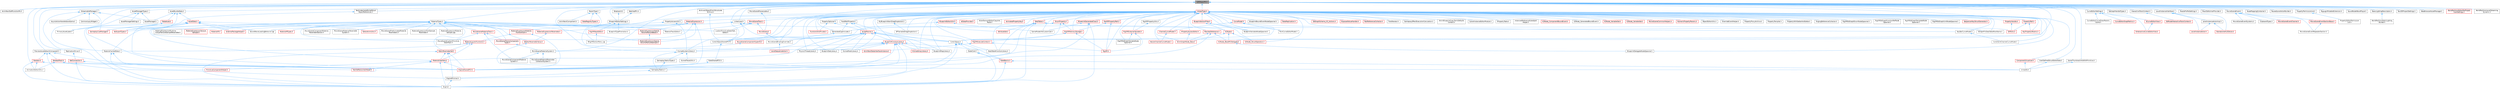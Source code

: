 digraph "SoftObjectPtr.h"
{
 // INTERACTIVE_SVG=YES
 // LATEX_PDF_SIZE
  bgcolor="transparent";
  edge [fontname=Helvetica,fontsize=10,labelfontname=Helvetica,labelfontsize=10];
  node [fontname=Helvetica,fontsize=10,shape=box,height=0.2,width=0.4];
  Node1 [id="Node000001",label="SoftObjectPtr.h",height=0.2,width=0.4,color="gray40", fillcolor="grey60", style="filled", fontcolor="black",tooltip=" "];
  Node1 -> Node2 [id="edge1_Node000001_Node000002",dir="back",color="steelblue1",style="solid",tooltip=" "];
  Node2 [id="Node000002",label="AnimNextSoftFunctionPtr.h",height=0.2,width=0.4,color="grey40", fillcolor="white", style="filled",URL="$dc/de0/AnimNextSoftFunctionPtr_8h.html",tooltip=" "];
  Node1 -> Node3 [id="edge2_Node000001_Node000003",dir="back",color="steelblue1",style="solid",tooltip=" "];
  Node3 [id="Node000003",label="AnimationEditorUtils.h",height=0.2,width=0.4,color="grey40", fillcolor="white", style="filled",URL="$df/d23/AnimationEditorUtils_8h.html",tooltip=" "];
  Node1 -> Node4 [id="edge3_Node000001_Node000004",dir="back",color="steelblue1",style="solid",tooltip=" "];
  Node4 [id="Node000004",label="ArchiveUObjectFromStructured\lArchive.h",height=0.2,width=0.4,color="grey40", fillcolor="white", style="filled",URL="$d2/d52/ArchiveUObjectFromStructuredArchive_8h.html",tooltip=" "];
  Node4 -> Node5 [id="edge4_Node000004_Node000005",dir="back",color="steelblue1",style="solid",tooltip=" "];
  Node5 [id="Node000005",label="CoreUObjectSharedPCH.h",height=0.2,width=0.4,color="grey40", fillcolor="white", style="filled",URL="$de/d2f/CoreUObjectSharedPCH_8h.html",tooltip=" "];
  Node5 -> Node6 [id="edge5_Node000005_Node000006",dir="back",color="steelblue1",style="solid",tooltip=" "];
  Node6 [id="Node000006",label="SlateSharedPCH.h",height=0.2,width=0.4,color="grey40", fillcolor="white", style="filled",URL="$d1/dfc/SlateSharedPCH_8h.html",tooltip=" "];
  Node6 -> Node7 [id="edge6_Node000006_Node000007",dir="back",color="steelblue1",style="solid",tooltip=" "];
  Node7 [id="Node000007",label="EngineSharedPCH.h",height=0.2,width=0.4,color="red", fillcolor="#FFF0F0", style="filled",URL="$dc/dbb/EngineSharedPCH_8h.html",tooltip=" "];
  Node1 -> Node9 [id="edge7_Node000001_Node000009",dir="back",color="steelblue1",style="solid",tooltip=" "];
  Node9 [id="Node000009",label="AssetBundleData.h",height=0.2,width=0.4,color="grey40", fillcolor="white", style="filled",URL="$df/d47/AssetBundleData_8h.html",tooltip=" "];
  Node9 -> Node10 [id="edge8_Node000009_Node000010",dir="back",color="steelblue1",style="solid",tooltip=" "];
  Node10 [id="Node000010",label="AssetData.h",height=0.2,width=0.4,color="red", fillcolor="#FFF0F0", style="filled",URL="$d9/d19/AssetData_8h.html",tooltip=" "];
  Node10 -> Node619 [id="edge9_Node000010_Node000619",dir="back",color="steelblue1",style="solid",tooltip=" "];
  Node619 [id="Node000619",label="EditorAnimUtils.h",height=0.2,width=0.4,color="red", fillcolor="#FFF0F0", style="filled",URL="$d1/dd4/EditorAnimUtils_8h.html",tooltip=" "];
  Node10 -> Node7 [id="edge10_Node000010_Node000007",dir="back",color="steelblue1",style="solid",tooltip=" "];
  Node10 -> Node626 [id="edge11_Node000010_Node000626",dir="back",color="steelblue1",style="solid",tooltip=" "];
  Node626 [id="Node000626",label="ExternalPackageHelper.h",height=0.2,width=0.4,color="red", fillcolor="#FFF0F0", style="filled",URL="$d3/d2f/ExternalPackageHelper_8h.html",tooltip=" "];
  Node10 -> Node630 [id="edge12_Node000010_Node000630",dir="back",color="steelblue1",style="solid",tooltip=" "];
  Node630 [id="Node000630",label="GameplayCueManager.h",height=0.2,width=0.4,color="red", fillcolor="#FFF0F0", style="filled",URL="$d7/d4e/GameplayCueManager_8h.html",tooltip=" "];
  Node10 -> Node720 [id="edge13_Node000010_Node000720",dir="back",color="steelblue1",style="solid",tooltip=" "];
  Node720 [id="Node000720",label="NoExportTypes.h",height=0.2,width=0.4,color="red", fillcolor="#FFF0F0", style="filled",URL="$d3/d21/NoExportTypes_8h.html",tooltip=" "];
  Node10 -> Node832 [id="edge14_Node000010_Node000832",dir="back",color="steelblue1",style="solid",tooltip=" "];
  Node832 [id="Node000832",label="SoundWaveLoadingBehavior.cpp",height=0.2,width=0.4,color="grey40", fillcolor="white", style="filled",URL="$d7/d95/SoundWaveLoadingBehavior_8cpp.html",tooltip=" "];
  Node9 -> Node837 [id="edge15_Node000009_Node000837",dir="back",color="steelblue1",style="solid",tooltip=" "];
  Node837 [id="Node000837",label="AssetManager.h",height=0.2,width=0.4,color="grey40", fillcolor="white", style="filled",URL="$d6/d7d/AssetManager_8h.html",tooltip=" "];
  Node9 -> Node838 [id="edge16_Node000009_Node000838",dir="back",color="steelblue1",style="solid",tooltip=" "];
  Node838 [id="Node000838",label="DataAsset.h",height=0.2,width=0.4,color="red", fillcolor="#FFF0F0", style="filled",URL="$dd/d05/DataAsset_8h.html",tooltip=" "];
  Node838 -> Node826 [id="edge17_Node000838_Node000826",dir="back",color="steelblue1",style="solid",tooltip=" "];
  Node826 [id="Node000826",label="Engine.h",height=0.2,width=0.4,color="grey40", fillcolor="white", style="filled",URL="$d1/d34/Public_2Engine_8h.html",tooltip=" "];
  Node838 -> Node7 [id="edge18_Node000838_Node000007",dir="back",color="steelblue1",style="solid",tooltip=" "];
  Node838 -> Node630 [id="edge19_Node000838_Node000630",dir="back",color="steelblue1",style="solid",tooltip=" "];
  Node838 -> Node883 [id="edge20_Node000838_Node000883",dir="back",color="steelblue1",style="solid",tooltip=" "];
  Node883 [id="Node000883",label="PrimaryAssetLabel.h",height=0.2,width=0.4,color="grey40", fillcolor="white", style="filled",URL="$d4/d09/PrimaryAssetLabel_8h.html",tooltip=" "];
  Node9 -> Node720 [id="edge21_Node000009_Node000720",dir="back",color="steelblue1",style="solid",tooltip=" "];
  Node1 -> Node907 [id="edge22_Node000001_Node000907",dir="back",color="steelblue1",style="solid",tooltip=" "];
  Node907 [id="Node000907",label="AssetManagerTypes.h",height=0.2,width=0.4,color="grey40", fillcolor="white", style="filled",URL="$d6/d98/AssetManagerTypes_8h.html",tooltip=" "];
  Node907 -> Node837 [id="edge23_Node000907_Node000837",dir="back",color="steelblue1",style="solid",tooltip=" "];
  Node907 -> Node908 [id="edge24_Node000907_Node000908",dir="back",color="steelblue1",style="solid",tooltip=" "];
  Node908 [id="Node000908",label="AssetManagerSettings.h",height=0.2,width=0.4,color="grey40", fillcolor="white", style="filled",URL="$d0/d71/AssetManagerSettings_8h.html",tooltip=" "];
  Node907 -> Node883 [id="edge25_Node000907_Node000883",dir="back",color="steelblue1",style="solid",tooltip=" "];
  Node1 -> Node449 [id="edge26_Node000001_Node000449",dir="back",color="steelblue1",style="solid",tooltip=" "];
  Node449 [id="Node000449",label="BlueprintEditorSettings.h",height=0.2,width=0.4,color="grey40", fillcolor="white", style="filled",URL="$d4/dbc/BlueprintEditorSettings_8h.html",tooltip=" "];
  Node449 -> Node265 [id="edge27_Node000449_Node000265",dir="back",color="steelblue1",style="solid",tooltip=" "];
  Node265 [id="Node000265",label="BlueprintTypePromotion.h",height=0.2,width=0.4,color="grey40", fillcolor="white", style="filled",URL="$d2/d23/BlueprintTypePromotion_8h.html",tooltip=" "];
  Node449 -> Node305 [id="edge28_Node000449_Node000305",dir="back",color="steelblue1",style="solid",tooltip=" "];
  Node305 [id="Node000305",label="RigVMNewEditor.h",height=0.2,width=0.4,color="red", fillcolor="#FFF0F0", style="filled",URL="$df/dd1/RigVMNewEditor_8h.html",tooltip=" "];
  Node305 -> Node264 [id="edge29_Node000305_Node000264",dir="back",color="steelblue1",style="solid",tooltip=" "];
  Node264 [id="Node000264",label="SRigVMActionMenu.cpp",height=0.2,width=0.4,color="grey40", fillcolor="white", style="filled",URL="$dc/d4c/SRigVMActionMenu_8cpp.html",tooltip=" "];
  Node449 -> Node264 [id="edge30_Node000449_Node000264",dir="back",color="steelblue1",style="solid",tooltip=" "];
  Node1 -> Node909 [id="edge31_Node000001_Node000909",dir="back",color="steelblue1",style="solid",tooltip=" "];
  Node909 [id="Node000909",label="Breakpoint.h",height=0.2,width=0.4,color="grey40", fillcolor="white", style="filled",URL="$d6/da3/Breakpoint_8h.html",tooltip=" "];
  Node909 -> Node449 [id="edge32_Node000909_Node000449",dir="back",color="steelblue1",style="solid",tooltip=" "];
  Node1 -> Node910 [id="edge33_Node000001_Node000910",dir="back",color="steelblue1",style="solid",tooltip=" "];
  Node910 [id="Node000910",label="CoreUObject.h",height=0.2,width=0.4,color="grey40", fillcolor="white", style="filled",URL="$d0/ded/CoreUObject_8h.html",tooltip=" "];
  Node910 -> Node826 [id="edge34_Node000910_Node000826",dir="back",color="steelblue1",style="solid",tooltip=" "];
  Node910 -> Node911 [id="edge35_Node000910_Node000911",dir="back",color="steelblue1",style="solid",tooltip=" "];
  Node911 [id="Node000911",label="EngineMinimal.h",height=0.2,width=0.4,color="grey40", fillcolor="white", style="filled",URL="$d0/d2c/EngineMinimal_8h.html",tooltip=" "];
  Node911 -> Node826 [id="edge36_Node000911_Node000826",dir="back",color="steelblue1",style="solid",tooltip=" "];
  Node910 -> Node912 [id="edge37_Node000910_Node000912",dir="back",color="steelblue1",style="solid",tooltip=" "];
  Node912 [id="Node000912",label="SlateBasics.h",height=0.2,width=0.4,color="red", fillcolor="#FFF0F0", style="filled",URL="$da/d2f/SlateBasics_8h.html",tooltip=" "];
  Node912 -> Node826 [id="edge38_Node000912_Node000826",dir="back",color="steelblue1",style="solid",tooltip=" "];
  Node912 -> Node56 [id="edge39_Node000912_Node000056",dir="back",color="steelblue1",style="solid",tooltip=" "];
  Node56 [id="Node000056",label="UnrealEd.h",height=0.2,width=0.4,color="grey40", fillcolor="white", style="filled",URL="$d2/d5f/UnrealEd_8h.html",tooltip=" "];
  Node910 -> Node915 [id="edge40_Node000910_Node000915",dir="back",color="steelblue1",style="solid",tooltip=" "];
  Node915 [id="Node000915",label="SlateCore.h",height=0.2,width=0.4,color="grey40", fillcolor="white", style="filled",URL="$dc/d03/SlateCore_8h.html",tooltip=" "];
  Node915 -> Node826 [id="edge41_Node000915_Node000826",dir="back",color="steelblue1",style="solid",tooltip=" "];
  Node915 -> Node912 [id="edge42_Node000915_Node000912",dir="back",color="steelblue1",style="solid",tooltip=" "];
  Node1 -> Node5 [id="edge43_Node000001_Node000005",dir="back",color="steelblue1",style="solid",tooltip=" "];
  Node1 -> Node916 [id="edge44_Node000001_Node000916",dir="back",color="steelblue1",style="solid",tooltip=" "];
  Node916 [id="Node000916",label="CurveEditorSettings.h",height=0.2,width=0.4,color="grey40", fillcolor="white", style="filled",URL="$d2/d54/CurveEditorSettings_8h.html",tooltip=" "];
  Node916 -> Node917 [id="edge45_Node000916_Node000917",dir="back",color="steelblue1",style="solid",tooltip=" "];
  Node917 [id="Node000917",label="CurveEditorCurveDrawParams\lCache.h",height=0.2,width=0.4,color="grey40", fillcolor="white", style="filled",URL="$df/d12/CurveEditorCurveDrawParamsCache_8h.html",tooltip=" "];
  Node916 -> Node918 [id="edge46_Node000916_Node000918",dir="back",color="steelblue1",style="solid",tooltip=" "];
  Node918 [id="Node000918",label="CurveEditorSnapMetrics.h",height=0.2,width=0.4,color="red", fillcolor="#FFF0F0", style="filled",URL="$dd/dc6/CurveEditorSnapMetrics_8h.html",tooltip=" "];
  Node916 -> Node943 [id="edge47_Node000916_Node000943",dir="back",color="steelblue1",style="solid",tooltip=" "];
  Node943 [id="Node000943",label="SCurveEditorView.h",height=0.2,width=0.4,color="red", fillcolor="#FFF0F0", style="filled",URL="$dd/d32/SCurveEditorView_8h.html",tooltip=" "];
  Node943 -> Node937 [id="edge48_Node000943_Node000937",dir="back",color="steelblue1",style="solid",tooltip=" "];
  Node937 [id="Node000937",label="SInteractiveCurveEditorView.h",height=0.2,width=0.4,color="red", fillcolor="#FFF0F0", style="filled",URL="$d2/dd9/SInteractiveCurveEditorView_8h.html",tooltip=" "];
  Node916 -> Node937 [id="edge49_Node000916_Node000937",dir="back",color="steelblue1",style="solid",tooltip=" "];
  Node1 -> Node944 [id="edge50_Node000001_Node000944",dir="back",color="steelblue1",style="solid",tooltip=" "];
  Node944 [id="Node000944",label="EdGraphHandleTypes.h",height=0.2,width=0.4,color="grey40", fillcolor="white", style="filled",URL="$d3/d0d/EdGraphHandleTypes_8h.html",tooltip=" "];
  Node1 -> Node945 [id="edge51_Node000001_Node000945",dir="back",color="steelblue1",style="solid",tooltip=" "];
  Node945 [id="Node000945",label="InteractiveToolsContext.h",height=0.2,width=0.4,color="grey40", fillcolor="white", style="filled",URL="$d2/dfe/InteractiveToolsContext_8h.html",tooltip=" "];
  Node945 -> Node536 [id="edge52_Node000945_Node000536",dir="back",color="steelblue1",style="solid",tooltip=" "];
  Node536 [id="Node000536",label="EdModeInteractiveToolsContext.h",height=0.2,width=0.4,color="red", fillcolor="#FFF0F0", style="filled",URL="$d7/da4/EdModeInteractiveToolsContext_8h.html",tooltip=" "];
  Node1 -> Node946 [id="edge53_Node000001_Node000946",dir="back",color="steelblue1",style="solid",tooltip=" "];
  Node946 [id="Node000946",label="KismetSystemLibrary.h",height=0.2,width=0.4,color="grey40", fillcolor="white", style="filled",URL="$da/d0f/KismetSystemLibrary_8h.html",tooltip=" "];
  Node946 -> Node947 [id="edge54_Node000946_Node000947",dir="back",color="steelblue1",style="solid",tooltip=" "];
  Node947 [id="Node000947",label="GameplayStatics.h",height=0.2,width=0.4,color="grey40", fillcolor="white", style="filled",URL="$d9/dc8/GameplayStatics_8h.html",tooltip=" "];
  Node947 -> Node911 [id="edge55_Node000947_Node000911",dir="back",color="steelblue1",style="solid",tooltip=" "];
  Node946 -> Node948 [id="edge56_Node000946_Node000948",dir="back",color="steelblue1",style="solid",tooltip=" "];
  Node948 [id="Node000948",label="GameplayStaticsTypes.h",height=0.2,width=0.4,color="grey40", fillcolor="white", style="filled",URL="$da/d17/GameplayStaticsTypes_8h.html",tooltip=" "];
  Node948 -> Node947 [id="edge57_Node000948_Node000947",dir="back",color="steelblue1",style="solid",tooltip=" "];
  Node946 -> Node949 [id="edge58_Node000946_Node000949",dir="back",color="steelblue1",style="solid",tooltip=" "];
  Node949 [id="Node000949",label="KismetTraceUtils.h",height=0.2,width=0.4,color="grey40", fillcolor="white", style="filled",URL="$d6/d3a/KismetTraceUtils_8h.html",tooltip=" "];
  Node1 -> Node950 [id="edge59_Node000001_Node000950",dir="back",color="steelblue1",style="solid",tooltip=" "];
  Node950 [id="Node000950",label="LevelInstanceInterface.h",height=0.2,width=0.4,color="grey40", fillcolor="white", style="filled",URL="$d9/d37/LevelInstanceInterface_8h.html",tooltip=" "];
  Node950 -> Node951 [id="edge60_Node000950_Node000951",dir="back",color="steelblue1",style="solid",tooltip=" "];
  Node951 [id="Node000951",label="LevelInstanceActor.h",height=0.2,width=0.4,color="red", fillcolor="#FFF0F0", style="filled",URL="$d6/d53/LevelInstanceActor_8h.html",tooltip=" "];
  Node950 -> Node953 [id="edge61_Node000950_Node000953",dir="back",color="steelblue1",style="solid",tooltip=" "];
  Node953 [id="Node000953",label="LevelInstanceActorImpl.h",height=0.2,width=0.4,color="grey40", fillcolor="white", style="filled",URL="$d6/df6/LevelInstanceActorImpl_8h.html",tooltip=" "];
  Node953 -> Node951 [id="edge62_Node000953_Node000951",dir="back",color="steelblue1",style="solid",tooltip=" "];
  Node953 -> Node954 [id="edge63_Node000953_Node000954",dir="back",color="steelblue1",style="solid",tooltip=" "];
  Node954 [id="Node000954",label="StandaloneHLODActor.h",height=0.2,width=0.4,color="red", fillcolor="#FFF0F0", style="filled",URL="$dc/d54/StandaloneHLODActor_8h.html",tooltip=" "];
  Node950 -> Node954 [id="edge64_Node000950_Node000954",dir="back",color="steelblue1",style="solid",tooltip=" "];
  Node1 -> Node956 [id="edge65_Node000001_Node000956",dir="back",color="steelblue1",style="solid",tooltip=" "];
  Node956 [id="Node000956",label="LinkerLoad.h",height=0.2,width=0.4,color="grey40", fillcolor="white", style="filled",URL="$d7/def/LinkerLoad_8h.html",tooltip=" "];
  Node956 -> Node910 [id="edge66_Node000956_Node000910",dir="back",color="steelblue1",style="solid",tooltip=" "];
  Node956 -> Node5 [id="edge67_Node000956_Node000005",dir="back",color="steelblue1",style="solid",tooltip=" "];
  Node956 -> Node626 [id="edge68_Node000956_Node000626",dir="back",color="steelblue1",style="solid",tooltip=" "];
  Node956 -> Node957 [id="edge69_Node000956_Node000957",dir="back",color="steelblue1",style="solid",tooltip=" "];
  Node957 [id="Node000957",label="K2Node.h",height=0.2,width=0.4,color="red", fillcolor="#FFF0F0", style="filled",URL="$d5/d94/K2Node_8h.html",tooltip=" "];
  Node957 -> Node466 [id="edge70_Node000957_Node000466",dir="back",color="steelblue1",style="solid",tooltip=" "];
  Node466 [id="Node000466",label="AnimGraphNode_Base.h",height=0.2,width=0.4,color="red", fillcolor="#FFF0F0", style="filled",URL="$d0/dfb/AnimGraphNode__Base_8h.html",tooltip=" "];
  Node957 -> Node138 [id="edge71_Node000957_Node000138",dir="back",color="steelblue1",style="solid",tooltip=" "];
  Node138 [id="Node000138",label="K2Node_BaseMCDelegate.h",height=0.2,width=0.4,color="red", fillcolor="#FFF0F0", style="filled",URL="$dd/d9b/K2Node__BaseMCDelegate_8h.html",tooltip=" "];
  Node138 -> Node139 [id="edge72_Node000138_Node000139",dir="back",color="steelblue1",style="solid",tooltip=" "];
  Node139 [id="Node000139",label="BlueprintDelegateNodeSpawner.h",height=0.2,width=0.4,color="grey40", fillcolor="white", style="filled",URL="$dc/d16/BlueprintDelegateNodeSpawner_8h.html",tooltip=" "];
  Node957 -> Node1005 [id="edge73_Node000957_Node001005",dir="back",color="steelblue1",style="solid",tooltip=" "];
  Node1005 [id="Node001005",label="K2Node_StructOperation.h",height=0.2,width=0.4,color="red", fillcolor="#FFF0F0", style="filled",URL="$d1/d1c/K2Node__StructOperation_8h.html",tooltip=" "];
  Node956 -> Node832 [id="edge74_Node000956_Node000832",dir="back",color="steelblue1",style="solid",tooltip=" "];
  Node1 -> Node1014 [id="edge75_Node000001_Node001014",dir="back",color="steelblue1",style="solid",tooltip=" "];
  Node1014 [id="Node001014",label="MaterialCachedData.h",height=0.2,width=0.4,color="grey40", fillcolor="white", style="filled",URL="$da/dd0/MaterialCachedData_8h.html",tooltip=" "];
  Node1014 -> Node1015 [id="edge76_Node001014_Node001015",dir="back",color="steelblue1",style="solid",tooltip=" "];
  Node1015 [id="Node001015",label="NaniteResourcesHelper.h",height=0.2,width=0.4,color="red", fillcolor="#FFF0F0", style="filled",URL="$dc/d48/NaniteResourcesHelper_8h.html",tooltip=" "];
  Node1015 -> Node1015 [id="edge77_Node001015_Node001015",dir="back",color="steelblue1",style="solid",tooltip=" "];
  Node1014 -> Node1018 [id="edge78_Node001014_Node001018",dir="back",color="steelblue1",style="solid",tooltip=" "];
  Node1018 [id="Node001018",label="PrimitiveComponentHelper.h",height=0.2,width=0.4,color="red", fillcolor="#FFF0F0", style="filled",URL="$d1/d08/PrimitiveComponentHelper_8h.html",tooltip=" "];
  Node1 -> Node1021 [id="edge79_Node000001_Node001021",dir="back",color="steelblue1",style="solid",tooltip=" "];
  Node1021 [id="Node001021",label="MaterialTypes.h",height=0.2,width=0.4,color="grey40", fillcolor="white", style="filled",URL="$dc/d31/MaterialTypes_8h.html",tooltip=" "];
  Node1021 -> Node1022 [id="edge80_Node001021_Node001022",dir="back",color="steelblue1",style="solid",tooltip=" "];
  Node1022 [id="Node001022",label="CustomPrimitiveDataTrack\lEditor.h",height=0.2,width=0.4,color="grey40", fillcolor="white", style="filled",URL="$dc/d8f/CustomPrimitiveDataTrackEditor_8h.html",tooltip=" "];
  Node1021 -> Node1023 [id="edge81_Node001021_Node001023",dir="back",color="steelblue1",style="solid",tooltip=" "];
  Node1023 [id="Node001023",label="DEditorParameterValue.h",height=0.2,width=0.4,color="red", fillcolor="#FFF0F0", style="filled",URL="$d3/da4/DEditorParameterValue_8h.html",tooltip=" "];
  Node1023 -> Node56 [id="edge82_Node001023_Node000056",dir="back",color="steelblue1",style="solid",tooltip=" "];
  Node1021 -> Node1014 [id="edge83_Node001021_Node001014",dir="back",color="steelblue1",style="solid",tooltip=" "];
  Node1021 -> Node1035 [id="edge84_Node001021_Node001035",dir="back",color="steelblue1",style="solid",tooltip=" "];
  Node1035 [id="Node001035",label="MaterialExpressionFontSample\lParameter.h",height=0.2,width=0.4,color="grey40", fillcolor="white", style="filled",URL="$d0/d6e/MaterialExpressionFontSampleParameter_8h.html",tooltip=" "];
  Node1021 -> Node1036 [id="edge85_Node001021_Node001036",dir="back",color="steelblue1",style="solid",tooltip=" "];
  Node1036 [id="Node001036",label="MaterialExpressionMaterial\lFunctionCall.h",height=0.2,width=0.4,color="red", fillcolor="#FFF0F0", style="filled",URL="$d2/d5e/MaterialExpressionMaterialFunctionCall_8h.html",tooltip=" "];
  Node1036 -> Node7 [id="edge86_Node001036_Node000007",dir="back",color="steelblue1",style="solid",tooltip=" "];
  Node1036 -> Node1038 [id="edge87_Node001036_Node001038",dir="back",color="steelblue1",style="solid",tooltip=" "];
  Node1038 [id="Node001038",label="MaterialLayersFunctions.h",height=0.2,width=0.4,color="red", fillcolor="#FFF0F0", style="filled",URL="$df/d12/MaterialLayersFunctions_8h.html",tooltip=" "];
  Node1038 -> Node1014 [id="edge88_Node001038_Node001014",dir="back",color="steelblue1",style="solid",tooltip=" "];
  Node1038 -> Node1059 [id="edge89_Node001038_Node001059",dir="back",color="steelblue1",style="solid",tooltip=" "];
  Node1059 [id="Node001059",label="MaterialInterface.h",height=0.2,width=0.4,color="red", fillcolor="#FFF0F0", style="filled",URL="$de/daa/MaterialInterface_8h.html",tooltip=" "];
  Node1059 -> Node826 [id="edge90_Node001059_Node000826",dir="back",color="steelblue1",style="solid",tooltip=" "];
  Node1059 -> Node7 [id="edge91_Node001059_Node000007",dir="back",color="steelblue1",style="solid",tooltip=" "];
  Node1059 -> Node1015 [id="edge92_Node001059_Node001015",dir="back",color="steelblue1",style="solid",tooltip=" "];
  Node1059 -> Node1018 [id="edge93_Node001059_Node001018",dir="back",color="steelblue1",style="solid",tooltip=" "];
  Node1038 -> Node1228 [id="edge94_Node001038_Node001228",dir="back",color="steelblue1",style="solid",tooltip=" "];
  Node1228 [id="Node001228",label="StaticParameterSet.h",height=0.2,width=0.4,color="red", fillcolor="#FFF0F0", style="filled",URL="$dd/d7e/StaticParameterSet_8h.html",tooltip=" "];
  Node1228 -> Node826 [id="edge95_Node001228_Node000826",dir="back",color="steelblue1",style="solid",tooltip=" "];
  Node1228 -> Node911 [id="edge96_Node001228_Node000911",dir="back",color="steelblue1",style="solid",tooltip=" "];
  Node1228 -> Node7 [id="edge97_Node001228_Node000007",dir="back",color="steelblue1",style="solid",tooltip=" "];
  Node1228 -> Node1059 [id="edge98_Node001228_Node001059",dir="back",color="steelblue1",style="solid",tooltip=" "];
  Node1021 -> Node1043 [id="edge99_Node001021_Node001043",dir="back",color="steelblue1",style="solid",tooltip=" "];
  Node1043 [id="Node001043",label="MaterialExpressionMaterial\lSample.cpp",height=0.2,width=0.4,color="grey40", fillcolor="white", style="filled",URL="$d0/dbd/MaterialExpressionMaterialSample_8cpp.html",tooltip=" "];
  Node1021 -> Node1233 [id="edge100_Node001021_Node001233",dir="back",color="steelblue1",style="solid",tooltip=" "];
  Node1233 [id="Node001233",label="MaterialExpressionParameter.h",height=0.2,width=0.4,color="red", fillcolor="#FFF0F0", style="filled",URL="$d9/d9a/MaterialExpressionParameter_8h.html",tooltip=" "];
  Node1233 -> Node1023 [id="edge101_Node001233_Node001023",dir="back",color="steelblue1",style="solid",tooltip=" "];
  Node1021 -> Node1242 [id="edge102_Node001021_Node001242",dir="back",color="steelblue1",style="solid",tooltip=" "];
  Node1242 [id="Node001242",label="MaterialExpressionRuntime\lVirtualTextureSampleParameter.h",height=0.2,width=0.4,color="grey40", fillcolor="white", style="filled",URL="$d5/d3d/MaterialExpressionRuntimeVirtualTextureSampleParameter_8h.html",tooltip=" "];
  Node1021 -> Node1243 [id="edge103_Node001021_Node001243",dir="back",color="steelblue1",style="solid",tooltip=" "];
  Node1243 [id="Node001243",label="MaterialExpressionSparse\lVolumeTextureBase.h",height=0.2,width=0.4,color="red", fillcolor="#FFF0F0", style="filled",URL="$d6/df5/MaterialExpressionSparseVolumeTextureBase_8h.html",tooltip=" "];
  Node1243 -> Node1245 [id="edge104_Node001243_Node001245",dir="back",color="steelblue1",style="solid",tooltip=" "];
  Node1245 [id="Node001245",label="MaterialExpressionSparse\lVolumeTextureSample.h",height=0.2,width=0.4,color="red", fillcolor="#FFF0F0", style="filled",URL="$d4/dad/MaterialExpressionSparseVolumeTextureSample_8h.html",tooltip=" "];
  Node1021 -> Node1245 [id="edge105_Node001021_Node001245",dir="back",color="steelblue1",style="solid",tooltip=" "];
  Node1021 -> Node1246 [id="edge106_Node001021_Node001246",dir="back",color="steelblue1",style="solid",tooltip=" "];
  Node1246 [id="Node001246",label="MaterialExpressionTexture\lSample.h",height=0.2,width=0.4,color="red", fillcolor="#FFF0F0", style="filled",URL="$dd/d3b/MaterialExpressionTextureSample_8h.html",tooltip=" "];
  Node1021 -> Node1257 [id="edge107_Node001021_Node001257",dir="back",color="steelblue1",style="solid",tooltip=" "];
  Node1257 [id="Node001257",label="MaterialIR.h",height=0.2,width=0.4,color="red", fillcolor="#FFF0F0", style="filled",URL="$d1/dea/MaterialIR_8h.html",tooltip=" "];
  Node1021 -> Node1259 [id="edge108_Node001021_Node001259",dir="back",color="steelblue1",style="solid",tooltip=" "];
  Node1259 [id="Node001259",label="MaterialIRTypes.h",height=0.2,width=0.4,color="red", fillcolor="#FFF0F0", style="filled",URL="$d0/d2f/MaterialIRTypes_8h.html",tooltip=" "];
  Node1021 -> Node1059 [id="edge109_Node001021_Node001059",dir="back",color="steelblue1",style="solid",tooltip=" "];
  Node1021 -> Node1038 [id="edge110_Node001021_Node001038",dir="back",color="steelblue1",style="solid",tooltip=" "];
  Node1021 -> Node1260 [id="edge111_Node001021_Node001260",dir="back",color="steelblue1",style="solid",tooltip=" "];
  Node1260 [id="Node001260",label="MaterialTrackEditor.h",height=0.2,width=0.4,color="grey40", fillcolor="white", style="filled",URL="$d1/d9f/MaterialTrackEditor_8h.html",tooltip=" "];
  Node1021 -> Node1261 [id="edge112_Node001021_Node001261",dir="back",color="steelblue1",style="solid",tooltip=" "];
  Node1261 [id="Node001261",label="MovieSceneComponentMaterial\lParameterSection.h",height=0.2,width=0.4,color="grey40", fillcolor="white", style="filled",URL="$dd/d3d/MovieSceneComponentMaterialParameterSection_8h.html",tooltip=" "];
  Node1021 -> Node1262 [id="edge113_Node001021_Node001262",dir="back",color="steelblue1",style="solid",tooltip=" "];
  Node1262 [id="Node001262",label="MovieSceneCustomPrimitive\lDataTrack.h",height=0.2,width=0.4,color="grey40", fillcolor="white", style="filled",URL="$db/d39/MovieSceneCustomPrimitiveDataTrack_8h.html",tooltip=" "];
  Node1021 -> Node1263 [id="edge114_Node001021_Node001263",dir="back",color="steelblue1",style="solid",tooltip=" "];
  Node1263 [id="Node001263",label="MovieSceneMaterialParameter\lSystem.h",height=0.2,width=0.4,color="grey40", fillcolor="white", style="filled",URL="$d9/d38/MovieSceneMaterialParameterSystem_8h.html",tooltip=" "];
  Node1021 -> Node1264 [id="edge115_Node001021_Node001264",dir="back",color="steelblue1",style="solid",tooltip=" "];
  Node1264 [id="Node001264",label="MovieSceneMaterialTrack.h",height=0.2,width=0.4,color="red", fillcolor="#FFF0F0", style="filled",URL="$d8/d92/MovieSceneMaterialTrack_8h.html",tooltip=" "];
  Node1264 -> Node1119 [id="edge116_Node001264_Node001119",dir="back",color="steelblue1",style="solid",tooltip=" "];
  Node1119 [id="Node001119",label="MovieSceneComponentMaterial\lSystem.h",height=0.2,width=0.4,color="grey40", fillcolor="white", style="filled",URL="$d7/d7c/MovieSceneComponentMaterialSystem_8h.html",tooltip=" "];
  Node1264 -> Node1262 [id="edge117_Node001264_Node001262",dir="back",color="steelblue1",style="solid",tooltip=" "];
  Node1264 -> Node1267 [id="edge118_Node001264_Node001267",dir="back",color="steelblue1",style="solid",tooltip=" "];
  Node1267 [id="Node001267",label="MovieSceneTracksComponent\lTypes.h",height=0.2,width=0.4,color="red", fillcolor="#FFF0F0", style="filled",URL="$d5/d6a/MovieSceneTracksComponentTypes_8h.html",tooltip=" "];
  Node1267 -> Node1118 [id="edge119_Node001267_Node001118",dir="back",color="steelblue1",style="solid",tooltip=" "];
  Node1118 [id="Node001118",label="MovieSceneMaterialSystem.h",height=0.2,width=0.4,color="grey40", fillcolor="white", style="filled",URL="$d2/d2f/MovieSceneMaterialSystem_8h.html",tooltip=" "];
  Node1118 -> Node1119 [id="edge120_Node001118_Node001119",dir="back",color="steelblue1",style="solid",tooltip=" "];
  Node1118 -> Node1120 [id="edge121_Node001118_Node001120",dir="back",color="steelblue1",style="solid",tooltip=" "];
  Node1120 [id="Node001120",label="MovieSceneMaterialParameter\lCollectionSystem.h",height=0.2,width=0.4,color="grey40", fillcolor="white", style="filled",URL="$d4/d18/MovieSceneMaterialParameterCollectionSystem_8h.html",tooltip=" "];
  Node1021 -> Node1306 [id="edge122_Node001021_Node001306",dir="back",color="steelblue1",style="solid",tooltip=" "];
  Node1306 [id="Node001306",label="MovieScenePreAnimatedMaterial\lParameters.h",height=0.2,width=0.4,color="grey40", fillcolor="white", style="filled",URL="$d9/dac/MovieScenePreAnimatedMaterialParameters_8h.html",tooltip=" "];
  Node1021 -> Node1267 [id="edge123_Node001021_Node001267",dir="back",color="steelblue1",style="solid",tooltip=" "];
  Node1021 -> Node1228 [id="edge124_Node001021_Node001228",dir="back",color="steelblue1",style="solid",tooltip=" "];
  Node1 -> Node1307 [id="edge125_Node000001_Node001307",dir="back",color="steelblue1",style="solid",tooltip=" "];
  Node1307 [id="Node001307",label="MediaProfileSettings.h",height=0.2,width=0.4,color="grey40", fillcolor="white", style="filled",URL="$d4/da0/MediaProfileSettings_8h.html",tooltip=" "];
  Node1 -> Node1308 [id="edge126_Node000001_Node001308",dir="back",color="steelblue1",style="solid",tooltip=" "];
  Node1308 [id="Node001308",label="MeshDeformerProvider.h",height=0.2,width=0.4,color="grey40", fillcolor="white", style="filled",URL="$d4/dfb/MeshDeformerProvider_8h.html",tooltip=" "];
  Node1 -> Node1309 [id="edge127_Node000001_Node001309",dir="back",color="steelblue1",style="solid",tooltip=" "];
  Node1309 [id="Node001309",label="MovieSceneBindingOverrides.h",height=0.2,width=0.4,color="grey40", fillcolor="white", style="filled",URL="$d4/d8c/MovieSceneBindingOverrides_8h.html",tooltip=" "];
  Node1309 -> Node1310 [id="edge128_Node001309_Node001310",dir="back",color="steelblue1",style="solid",tooltip=" "];
  Node1310 [id="Node001310",label="LevelSequenceActor.h",height=0.2,width=0.4,color="red", fillcolor="#FFF0F0", style="filled",URL="$dd/d4d/LevelSequenceActor_8h.html",tooltip=" "];
  Node1 -> Node1313 [id="edge129_Node000001_Node001313",dir="back",color="steelblue1",style="solid",tooltip=" "];
  Node1313 [id="Node001313",label="MovieSceneEvent.h",height=0.2,width=0.4,color="grey40", fillcolor="white", style="filled",URL="$dc/d97/MovieSceneEvent_8h.html",tooltip=" "];
  Node1313 -> Node1314 [id="edge130_Node001313_Node001314",dir="back",color="steelblue1",style="solid",tooltip=" "];
  Node1314 [id="Node001314",label="ClipboardTypes.h",height=0.2,width=0.4,color="grey40", fillcolor="white", style="filled",URL="$d2/dc6/ClipboardTypes_8h.html",tooltip=" "];
  Node1313 -> Node1315 [id="edge131_Node001313_Node001315",dir="back",color="steelblue1",style="solid",tooltip=" "];
  Node1315 [id="Node001315",label="MovieSceneEventChannel.h",height=0.2,width=0.4,color="red", fillcolor="#FFF0F0", style="filled",URL="$d1/d90/MovieSceneEventChannel_8h.html",tooltip=" "];
  Node1313 -> Node1318 [id="edge132_Node001313_Node001318",dir="back",color="steelblue1",style="solid",tooltip=" "];
  Node1318 [id="Node001318",label="MovieSceneEventRepeaterSection.h",height=0.2,width=0.4,color="grey40", fillcolor="white", style="filled",URL="$da/dbf/MovieSceneEventRepeaterSection_8h.html",tooltip=" "];
  Node1313 -> Node1319 [id="edge133_Node001313_Node001319",dir="back",color="steelblue1",style="solid",tooltip=" "];
  Node1319 [id="Node001319",label="MovieSceneEventSectionBase.h",height=0.2,width=0.4,color="red", fillcolor="#FFF0F0", style="filled",URL="$da/dac/MovieSceneEventSectionBase_8h.html",tooltip=" "];
  Node1319 -> Node1318 [id="edge134_Node001319_Node001318",dir="back",color="steelblue1",style="solid",tooltip=" "];
  Node1313 -> Node1320 [id="edge135_Node001313_Node001320",dir="back",color="steelblue1",style="solid",tooltip=" "];
  Node1320 [id="Node001320",label="MovieSceneEventSystems.h",height=0.2,width=0.4,color="grey40", fillcolor="white", style="filled",URL="$d5/d15/MovieSceneEventSystems_8h.html",tooltip=" "];
  Node1 -> Node1118 [id="edge136_Node000001_Node001118",dir="back",color="steelblue1",style="solid",tooltip=" "];
  Node1 -> Node1321 [id="edge137_Node000001_Node001321",dir="back",color="steelblue1",style="solid",tooltip=" "];
  Node1321 [id="Node001321",label="MovieScenePossessable.h",height=0.2,width=0.4,color="grey40", fillcolor="white", style="filled",URL="$d1/d39/MovieScenePossessable_8h.html",tooltip=" "];
  Node1321 -> Node1322 [id="edge138_Node001321_Node001322",dir="back",color="steelblue1",style="solid",tooltip=" "];
  Node1322 [id="Node001322",label="MovieScene.h",height=0.2,width=0.4,color="red", fillcolor="#FFF0F0", style="filled",URL="$df/da9/MovieScene_8h.html",tooltip=" "];
  Node1322 -> Node1309 [id="edge139_Node001322_Node001309",dir="back",color="steelblue1",style="solid",tooltip=" "];
  Node1 -> Node1358 [id="edge140_Node000001_Node001358",dir="back",color="steelblue1",style="solid",tooltip=" "];
  Node1358 [id="Node001358",label="NodeMappingContainer.h",height=0.2,width=0.4,color="grey40", fillcolor="white", style="filled",URL="$d0/d55/NodeMappingContainer_8h.html",tooltip=" "];
  Node1 -> Node1359 [id="edge141_Node000001_Node001359",dir="back",color="steelblue1",style="solid",tooltip=" "];
  Node1359 [id="Node001359",label="PackedLevelActorBuilder.h",height=0.2,width=0.4,color="grey40", fillcolor="white", style="filled",URL="$d4/d58/PackedLevelActorBuilder_8h.html",tooltip=" "];
  Node1 -> Node1360 [id="edge142_Node000001_Node001360",dir="back",color="steelblue1",style="solid",tooltip=" "];
  Node1360 [id="Node001360",label="ParamType.h",height=0.2,width=0.4,color="grey40", fillcolor="white", style="filled",URL="$d5/daf/ParamType_8h.html",tooltip=" "];
  Node1360 -> Node1361 [id="edge143_Node001360_Node001361",dir="back",color="steelblue1",style="solid",tooltip=" "];
  Node1361 [id="Node001361",label="AnimNextComponent.h",height=0.2,width=0.4,color="grey40", fillcolor="white", style="filled",URL="$d2/d67/AnimNextComponent_8h.html",tooltip=" "];
  Node1360 -> Node336 [id="edge144_Node001360_Node000336",dir="back",color="steelblue1",style="solid",tooltip=" "];
  Node336 [id="Node000336",label="AnimNextDataInterfaceInstance.h",height=0.2,width=0.4,color="red", fillcolor="#FFF0F0", style="filled",URL="$d4/dc0/AnimNextDataInterfaceInstance_8h.html",tooltip=" "];
  Node1360 -> Node1362 [id="edge145_Node001360_Node001362",dir="back",color="steelblue1",style="solid",tooltip=" "];
  Node1362 [id="Node001362",label="DataRegistryTypes.h",height=0.2,width=0.4,color="red", fillcolor="#FFF0F0", style="filled",URL="$de/d7c/DataRegistryTypes_8h.html",tooltip=" "];
  Node1 -> Node1376 [id="edge146_Node000001_Node001376",dir="back",color="steelblue1",style="solid",tooltip=" "];
  Node1376 [id="Node001376",label="PreviewAssetAttachComponent.h",height=0.2,width=0.4,color="grey40", fillcolor="white", style="filled",URL="$de/d8c/PreviewAssetAttachComponent_8h.html",tooltip=" "];
  Node1376 -> Node826 [id="edge147_Node001376_Node000826",dir="back",color="steelblue1",style="solid",tooltip=" "];
  Node1376 -> Node7 [id="edge148_Node001376_Node000007",dir="back",color="steelblue1",style="solid",tooltip=" "];
  Node1376 -> Node1377 [id="edge149_Node001376_Node001377",dir="back",color="steelblue1",style="solid",tooltip=" "];
  Node1377 [id="Node001377",label="SkeletalMesh.h",height=0.2,width=0.4,color="red", fillcolor="#FFF0F0", style="filled",URL="$d6/de7/SkeletalMesh_8h.html",tooltip=" "];
  Node1377 -> Node3 [id="edge150_Node001377_Node000003",dir="back",color="steelblue1",style="solid",tooltip=" "];
  Node1377 -> Node911 [id="edge151_Node001377_Node000911",dir="back",color="steelblue1",style="solid",tooltip=" "];
  Node1377 -> Node7 [id="edge152_Node001377_Node000007",dir="back",color="steelblue1",style="solid",tooltip=" "];
  Node1376 -> Node1389 [id="edge153_Node001376_Node001389",dir="back",color="steelblue1",style="solid",tooltip=" "];
  Node1389 [id="Node001389",label="Skeleton.h",height=0.2,width=0.4,color="red", fillcolor="#FFF0F0", style="filled",URL="$d1/ded/Skeleton_8h.html",tooltip=" "];
  Node1389 -> Node3 [id="edge154_Node001389_Node000003",dir="back",color="steelblue1",style="solid",tooltip=" "];
  Node1389 -> Node826 [id="edge155_Node001389_Node000826",dir="back",color="steelblue1",style="solid",tooltip=" "];
  Node1389 -> Node7 [id="edge156_Node001389_Node000007",dir="back",color="steelblue1",style="solid",tooltip=" "];
  Node1 -> Node1442 [id="edge157_Node000001_Node001442",dir="back",color="steelblue1",style="solid",tooltip=" "];
  Node1442 [id="Node001442",label="PropertyPermissionList.h",height=0.2,width=0.4,color="grey40", fillcolor="white", style="filled",URL="$d8/d27/PropertyPermissionList_8h.html",tooltip=" "];
  Node1442 -> Node1443 [id="edge158_Node001442_Node001443",dir="back",color="steelblue1",style="solid",tooltip=" "];
  Node1443 [id="Node001443",label="PropertyEditorPermission\lList.h",height=0.2,width=0.4,color="grey40", fillcolor="white", style="filled",URL="$d5/d40/PropertyEditorPermissionList_8h.html",tooltip=" "];
  Node1 -> Node1444 [id="edge159_Node000001_Node001444",dir="back",color="steelblue1",style="solid",tooltip=" "];
  Node1444 [id="Node001444",label="ReplicationDriver.h",height=0.2,width=0.4,color="grey40", fillcolor="white", style="filled",URL="$d0/dd1/ReplicationDriver_8h.html",tooltip=" "];
  Node1444 -> Node1445 [id="edge160_Node001444_Node001445",dir="back",color="steelblue1",style="solid",tooltip=" "];
  Node1445 [id="Node001445",label="NetConnection.h",height=0.2,width=0.4,color="red", fillcolor="#FFF0F0", style="filled",URL="$d6/d03/NetConnection_8h.html",tooltip=" "];
  Node1445 -> Node826 [id="edge161_Node001445_Node000826",dir="back",color="steelblue1",style="solid",tooltip=" "];
  Node1445 -> Node7 [id="edge162_Node001445_Node000007",dir="back",color="steelblue1",style="solid",tooltip=" "];
  Node1 -> Node1466 [id="edge163_Node000001_Node001466",dir="back",color="steelblue1",style="solid",tooltip=" "];
  Node1466 [id="Node001466",label="RigLogicMutableExtension.h",height=0.2,width=0.4,color="grey40", fillcolor="white", style="filled",URL="$d6/d9c/RigLogicMutableExtension_8h.html",tooltip=" "];
  Node1 -> Node76 [id="edge164_Node000001_Node000076",dir="back",color="steelblue1",style="solid",tooltip=" "];
  Node76 [id="Node000076",label="SGraphPinDataTableRowName.h",height=0.2,width=0.4,color="grey40", fillcolor="white", style="filled",URL="$d3/d40/SGraphPinDataTableRowName_8h.html",tooltip=" "];
  Node1 -> Node1467 [id="edge165_Node000001_Node001467",dir="back",color="steelblue1",style="solid",tooltip=" "];
  Node1467 [id="Node001467",label="SceneThumbnailInfoWithPrimitive.h",height=0.2,width=0.4,color="grey40", fillcolor="white", style="filled",URL="$d7/df8/SceneThumbnailInfoWithPrimitive_8h.html",tooltip=" "];
  Node1467 -> Node56 [id="edge166_Node001467_Node000056",dir="back",color="steelblue1",style="solid",tooltip=" "];
  Node1 -> Node1468 [id="edge167_Node000001_Node001468",dir="back",color="steelblue1",style="solid",tooltip=" "];
  Node1468 [id="Node001468",label="SoundNodeWavePlayer.h",height=0.2,width=0.4,color="grey40", fillcolor="white", style="filled",URL="$d4/da9/SoundNodeWavePlayer_8h.html",tooltip=" "];
  Node1 -> Node1469 [id="edge168_Node000001_Node001469",dir="back",color="steelblue1",style="solid",tooltip=" "];
  Node1469 [id="Node001469",label="StaticLightingDescriptors.h",height=0.2,width=0.4,color="grey40", fillcolor="white", style="filled",URL="$df/d3b/StaticLightingDescriptors_8h.html",tooltip=" "];
  Node1469 -> Node22 [id="edge169_Node001469_Node000022",dir="back",color="steelblue1",style="solid",tooltip=" "];
  Node22 [id="Node000022",label="WorldPartitionStaticLighting\lBuilder.h",height=0.2,width=0.4,color="grey40", fillcolor="white", style="filled",URL="$d7/dfd/WorldPartitionStaticLightingBuilder_8h.html",tooltip=" "];
  Node1 -> Node1470 [id="edge170_Node000001_Node001470",dir="back",color="steelblue1",style="solid",tooltip=" "];
  Node1470 [id="Node001470",label="StreamableManager.h",height=0.2,width=0.4,color="grey40", fillcolor="white", style="filled",URL="$d2/dd8/StreamableManager_8h.html",tooltip=" "];
  Node1470 -> Node837 [id="edge171_Node001470_Node000837",dir="back",color="steelblue1",style="solid",tooltip=" "];
  Node1470 -> Node1471 [id="edge172_Node001470_Node001471",dir="back",color="steelblue1",style="solid",tooltip=" "];
  Node1471 [id="Node001471",label="AsyncActionHandleSaveGame.h",height=0.2,width=0.4,color="grey40", fillcolor="white", style="filled",URL="$db/dd4/AsyncActionHandleSaveGame_8h.html",tooltip=" "];
  Node1470 -> Node1472 [id="edge173_Node001470_Node001472",dir="back",color="steelblue1",style="solid",tooltip=" "];
  Node1472 [id="Node001472",label="CommonLazyWidget.h",height=0.2,width=0.4,color="grey40", fillcolor="white", style="filled",URL="$d2/db7/CommonLazyWidget_8h.html",tooltip=" "];
  Node1470 -> Node826 [id="edge174_Node001470_Node000826",dir="back",color="steelblue1",style="solid",tooltip=" "];
  Node1470 -> Node630 [id="edge175_Node001470_Node000630",dir="back",color="steelblue1",style="solid",tooltip=" "];
  Node1 -> Node1473 [id="edge176_Node000001_Node001473",dir="back",color="steelblue1",style="solid",tooltip=" "];
  Node1473 [id="Node001473",label="TestUndeclaredScriptStruct\lObjectReferences.h",height=0.2,width=0.4,color="grey40", fillcolor="white", style="filled",URL="$d0/d40/TestUndeclaredScriptStructObjectReferences_8h.html",tooltip=" "];
  Node1473 -> Node720 [id="edge177_Node001473_Node000720",dir="back",color="steelblue1",style="solid",tooltip=" "];
  Node1 -> Node1474 [id="edge178_Node000001_Node001474",dir="back",color="steelblue1",style="solid",tooltip=" "];
  Node1474 [id="Node001474",label="Text3DProjectSettings.h",height=0.2,width=0.4,color="grey40", fillcolor="white", style="filled",URL="$d6/d42/Text3DProjectSettings_8h.html",tooltip=" "];
  Node1 -> Node1475 [id="edge179_Node000001_Node001475",dir="back",color="steelblue1",style="solid",tooltip=" "];
  Node1475 [id="Node001475",label="UnrealType.h",height=0.2,width=0.4,color="red", fillcolor="#FFF0F0", style="filled",URL="$d6/d2f/UnrealType_8h.html",tooltip=" "];
  Node1475 -> Node1476 [id="edge180_Node001475_Node001476",dir="back",color="steelblue1",style="solid",tooltip=" "];
  Node1476 [id="Node001476",label="AIDataProvider.h",height=0.2,width=0.4,color="red", fillcolor="#FFF0F0", style="filled",URL="$dd/d5b/AIDataProvider_8h.html",tooltip=" "];
  Node1475 -> Node1486 [id="edge181_Node001475_Node001486",dir="back",color="steelblue1",style="solid",tooltip=" "];
  Node1486 [id="Node001486",label="ActorElementEditorCopyAnd\lPaste.h",height=0.2,width=0.4,color="grey40", fillcolor="white", style="filled",URL="$d8/dc2/ActorElementEditorCopyAndPaste_8h.html",tooltip=" "];
  Node1475 -> Node466 [id="edge182_Node001475_Node000466",dir="back",color="steelblue1",style="solid",tooltip=" "];
  Node1475 -> Node1487 [id="edge183_Node001475_Node001487",dir="back",color="steelblue1",style="solid",tooltip=" "];
  Node1487 [id="Node001487",label="AnimatedPropertyKey.h",height=0.2,width=0.4,color="red", fillcolor="#FFF0F0", style="filled",URL="$df/dee/AnimatedPropertyKey_8h.html",tooltip=" "];
  Node1475 -> Node1494 [id="edge184_Node001475_Node001494",dir="back",color="steelblue1",style="solid",tooltip=" "];
  Node1494 [id="Node001494",label="AttributeSet.h",height=0.2,width=0.4,color="red", fillcolor="#FFF0F0", style="filled",URL="$da/d01/AttributeSet_8h.html",tooltip=" "];
  Node1475 -> Node83 [id="edge185_Node001475_Node000083",dir="back",color="steelblue1",style="solid",tooltip=" "];
  Node83 [id="Node000083",label="BPVariableDragDropAction.h",height=0.2,width=0.4,color="grey40", fillcolor="white", style="filled",URL="$dd/d23/BPVariableDragDropAction_8h.html",tooltip=" "];
  Node1475 -> Node1589 [id="edge186_Node001475_Node001589",dir="back",color="steelblue1",style="solid",tooltip=" "];
  Node1589 [id="Node001589",label="BezierChannelCurveModel.h",height=0.2,width=0.4,color="red", fillcolor="#FFF0F0", style="filled",URL="$d3/d63/BezierChannelCurveModel_8h.html",tooltip=" "];
  Node1475 -> Node1593 [id="edge187_Node001475_Node001593",dir="back",color="steelblue1",style="solid",tooltip=" "];
  Node1593 [id="Node001593",label="BlueprintActionFilter.h",height=0.2,width=0.4,color="red", fillcolor="#FFF0F0", style="filled",URL="$d5/d2a/BlueprintActionFilter_8h.html",tooltip=" "];
  Node1593 -> Node960 [id="edge188_Node001593_Node000960",dir="back",color="steelblue1",style="solid",tooltip=" "];
  Node960 [id="Node000960",label="BlueprintVariableNodeSpawner.h",height=0.2,width=0.4,color="grey40", fillcolor="white", style="filled",URL="$db/dba/BlueprintVariableNodeSpawner_8h.html",tooltip=" "];
  Node1593 -> Node957 [id="edge189_Node001593_Node000957",dir="back",color="steelblue1",style="solid",tooltip=" "];
  Node1593 -> Node1005 [id="edge190_Node001593_Node001005",dir="back",color="steelblue1",style="solid",tooltip=" "];
  Node1475 -> Node177 [id="edge191_Node001475_Node000177",dir="back",color="steelblue1",style="solid",tooltip=" "];
  Node177 [id="Node000177",label="BlueprintBoundEventNodeSpawner.h",height=0.2,width=0.4,color="grey40", fillcolor="white", style="filled",URL="$dc/d31/BlueprintBoundEventNodeSpawner_8h.html",tooltip=" "];
  Node1475 -> Node139 [id="edge192_Node001475_Node000139",dir="back",color="steelblue1",style="solid",tooltip=" "];
  Node1475 -> Node261 [id="edge193_Node001475_Node000261",dir="back",color="steelblue1",style="solid",tooltip=" "];
  Node261 [id="Node000261",label="BlueprintEditorUtils.h",height=0.2,width=0.4,color="red", fillcolor="#FFF0F0", style="filled",URL="$d7/d3d/BlueprintEditorUtils_8h.html",tooltip=" "];
  Node261 -> Node263 [id="edge194_Node000261_Node000263",dir="back",color="steelblue1",style="solid",tooltip=" "];
  Node263 [id="Node000263",label="GameModeInfoCustomizer.h",height=0.2,width=0.4,color="grey40", fillcolor="white", style="filled",URL="$d5/df3/GameModeInfoCustomizer_8h.html",tooltip=" "];
  Node261 -> Node264 [id="edge195_Node000261_Node000264",dir="back",color="steelblue1",style="solid",tooltip=" "];
  Node1475 -> Node1598 [id="edge196_Node001475_Node001598",dir="back",color="steelblue1",style="solid",tooltip=" "];
  Node1598 [id="Node001598",label="BlueprintFunctionLibrary.h",height=0.2,width=0.4,color="red", fillcolor="#FFF0F0", style="filled",URL="$d3/d94/BlueprintFunctionLibrary_8h.html",tooltip=" "];
  Node1598 -> Node1746 [id="edge197_Node001598_Node001746",dir="back",color="steelblue1",style="solid",tooltip=" "];
  Node1746 [id="Node001746",label="BlueprintMapLibrary.h",height=0.2,width=0.4,color="grey40", fillcolor="white", style="filled",URL="$d2/d19/BlueprintMapLibrary_8h.html",tooltip=" "];
  Node1598 -> Node1749 [id="edge198_Node001598_Node001749",dir="back",color="steelblue1",style="solid",tooltip=" "];
  Node1749 [id="Node001749",label="BlueprintSetLibrary.h",height=0.2,width=0.4,color="grey40", fillcolor="white", style="filled",URL="$d2/d1a/BlueprintSetLibrary_8h.html",tooltip=" "];
  Node1598 -> Node1760 [id="edge199_Node001598_Node001760",dir="back",color="steelblue1",style="solid",tooltip=" "];
  Node1760 [id="Node001760",label="DataTableFunctionLibrary.h",height=0.2,width=0.4,color="grey40", fillcolor="white", style="filled",URL="$d8/df7/DataTableFunctionLibrary_8h.html",tooltip=" "];
  Node1598 -> Node826 [id="edge200_Node001598_Node000826",dir="back",color="steelblue1",style="solid",tooltip=" "];
  Node1598 -> Node7 [id="edge201_Node001598_Node000007",dir="back",color="steelblue1",style="solid",tooltip=" "];
  Node1598 -> Node947 [id="edge202_Node001598_Node000947",dir="back",color="steelblue1",style="solid",tooltip=" "];
  Node1598 -> Node1776 [id="edge203_Node001598_Node001776",dir="back",color="steelblue1",style="solid",tooltip=" "];
  Node1776 [id="Node001776",label="KismetArrayLibrary.h",height=0.2,width=0.4,color="red", fillcolor="#FFF0F0", style="filled",URL="$d0/d04/KismetArrayLibrary_8h.html",tooltip=" "];
  Node1598 -> Node1782 [id="edge204_Node001598_Node001782",dir="back",color="steelblue1",style="solid",tooltip=" "];
  Node1782 [id="Node001782",label="KismetMathLibrary.h",height=0.2,width=0.4,color="grey40", fillcolor="white", style="filled",URL="$d9/d07/KismetMathLibrary_8h.html",tooltip=" "];
  Node1598 -> Node946 [id="edge205_Node001598_Node000946",dir="back",color="steelblue1",style="solid",tooltip=" "];
  Node1598 -> Node1842 [id="edge206_Node001598_Node001842",dir="back",color="steelblue1",style="solid",tooltip=" "];
  Node1842 [id="Node001842",label="PhysicsThreadLibrary.h",height=0.2,width=0.4,color="grey40", fillcolor="white", style="filled",URL="$dd/df6/PhysicsThreadLibrary_8h.html",tooltip=" "];
  Node1475 -> Node1893 [id="edge207_Node001475_Node001893",dir="back",color="steelblue1",style="solid",tooltip=" "];
  Node1893 [id="Node001893",label="BlueprintGeneratedClass.h",height=0.2,width=0.4,color="red", fillcolor="#FFF0F0", style="filled",URL="$d6/d77/BlueprintGeneratedClass_8h.html",tooltip=" "];
  Node1893 -> Node826 [id="edge208_Node001893_Node000826",dir="back",color="steelblue1",style="solid",tooltip=" "];
  Node1893 -> Node7 [id="edge209_Node001893_Node000007",dir="back",color="steelblue1",style="solid",tooltip=" "];
  Node1893 -> Node263 [id="edge210_Node001893_Node000263",dir="back",color="steelblue1",style="solid",tooltip=" "];
  Node1475 -> Node1746 [id="edge211_Node001475_Node001746",dir="back",color="steelblue1",style="solid",tooltip=" "];
  Node1475 -> Node1749 [id="edge212_Node001475_Node001749",dir="back",color="steelblue1",style="solid",tooltip=" "];
  Node1475 -> Node960 [id="edge213_Node001475_Node000960",dir="back",color="steelblue1",style="solid",tooltip=" "];
  Node1475 -> Node1900 [id="edge214_Node001475_Node001900",dir="back",color="steelblue1",style="solid",tooltip=" "];
  Node1900 [id="Node001900",label="ChannelCurveModel.h",height=0.2,width=0.4,color="red", fillcolor="#FFF0F0", style="filled",URL="$de/dfa/ChannelCurveModel_8h.html",tooltip=" "];
  Node1900 -> Node1589 [id="edge215_Node001900_Node001589",dir="back",color="steelblue1",style="solid",tooltip=" "];
  Node1475 -> Node1767 [id="edge216_Node001475_Node001767",dir="back",color="steelblue1",style="solid",tooltip=" "];
  Node1767 [id="Node001767",label="ComponentVisualizer.h",height=0.2,width=0.4,color="red", fillcolor="#FFF0F0", style="filled",URL="$d3/d9b/ComponentVisualizer_8h.html",tooltip=" "];
  Node1767 -> Node56 [id="edge217_Node001767_Node000056",dir="back",color="steelblue1",style="solid",tooltip=" "];
  Node1475 -> Node1904 [id="edge218_Node001475_Node001904",dir="back",color="steelblue1",style="solid",tooltip=" "];
  Node1904 [id="Node001904",label="ConstraintChannelCurveModel.h",height=0.2,width=0.4,color="grey40", fillcolor="white", style="filled",URL="$d9/d5f/ConstraintChannelCurveModel_8h.html",tooltip=" "];
  Node1475 -> Node910 [id="edge219_Node001475_Node000910",dir="back",color="steelblue1",style="solid",tooltip=" "];
  Node1475 -> Node5 [id="edge220_Node001475_Node000005",dir="back",color="steelblue1",style="solid",tooltip=" "];
  Node1475 -> Node1905 [id="edge221_Node001475_Node001905",dir="back",color="steelblue1",style="solid",tooltip=" "];
  Node1905 [id="Node001905",label="CurveModel.h",height=0.2,width=0.4,color="red", fillcolor="#FFF0F0", style="filled",URL="$de/d1c/CurveModel_8h.html",tooltip=" "];
  Node1905 -> Node1900 [id="edge222_Node001905_Node001900",dir="back",color="steelblue1",style="solid",tooltip=" "];
  Node1905 -> Node1907 [id="edge223_Node001905_Node001907",dir="back",color="steelblue1",style="solid",tooltip=" "];
  Node1907 [id="Node001907",label="KeyBarCurveModel.h",height=0.2,width=0.4,color="grey40", fillcolor="white", style="filled",URL="$d7/da1/KeyBarCurveModel_8h.html",tooltip=" "];
  Node1907 -> Node1904 [id="edge224_Node001907_Node001904",dir="back",color="steelblue1",style="solid",tooltip=" "];
  Node1905 -> Node1909 [id="edge225_Node001905_Node001909",dir="back",color="steelblue1",style="solid",tooltip=" "];
  Node1909 [id="Node001909",label="RichCurveEditorModel.h",height=0.2,width=0.4,color="grey40", fillcolor="white", style="filled",URL="$d9/d48/RichCurveEditorModel_8h.html",tooltip=" "];
  Node1475 -> Node1911 [id="edge226_Node001475_Node001911",dir="back",color="steelblue1",style="solid",tooltip=" "];
  Node1911 [id="Node001911",label="DataReplication.h",height=0.2,width=0.4,color="red", fillcolor="#FFF0F0", style="filled",URL="$d8/d2a/DataReplication_8h.html",tooltip=" "];
  Node1475 -> Node1913 [id="edge227_Node001475_Node001913",dir="back",color="steelblue1",style="solid",tooltip=" "];
  Node1913 [id="Node001913",label="DataTable.h",height=0.2,width=0.4,color="red", fillcolor="#FFF0F0", style="filled",URL="$d3/dba/DataTable_8h.html",tooltip=" "];
  Node1913 -> Node1494 [id="edge228_Node001913_Node001494",dir="back",color="steelblue1",style="solid",tooltip=" "];
  Node1913 -> Node1760 [id="edge229_Node001913_Node001760",dir="back",color="steelblue1",style="solid",tooltip=" "];
  Node1913 -> Node826 [id="edge230_Node001913_Node000826",dir="back",color="steelblue1",style="solid",tooltip=" "];
  Node1913 -> Node7 [id="edge231_Node001913_Node000007",dir="back",color="steelblue1",style="solid",tooltip=" "];
  Node1913 -> Node76 [id="edge232_Node001913_Node000076",dir="back",color="steelblue1",style="solid",tooltip=" "];
  Node1475 -> Node1760 [id="edge233_Node001475_Node001760",dir="back",color="steelblue1",style="solid",tooltip=" "];
  Node1475 -> Node1945 [id="edge234_Node001475_Node001945",dir="back",color="steelblue1",style="solid",tooltip=" "];
  Node1945 [id="Node001945",label="DiffUtils.h",height=0.2,width=0.4,color="red", fillcolor="#FFF0F0", style="filled",URL="$d4/d91/DiffUtils_8h.html",tooltip=" "];
  Node1475 -> Node266 [id="edge235_Node001475_Node000266",dir="back",color="steelblue1",style="solid",tooltip=" "];
  Node266 [id="Node000266",label="EdGraphSchema_K2_Actions.h",height=0.2,width=0.4,color="red", fillcolor="#FFF0F0", style="filled",URL="$d8/d9c/EdGraphSchema__K2__Actions_8h.html",tooltip=" "];
  Node1475 -> Node619 [id="edge236_Node001475_Node000619",dir="back",color="steelblue1",style="solid",tooltip=" "];
  Node1475 -> Node1953 [id="edge237_Node001475_Node001953",dir="back",color="steelblue1",style="solid",tooltip=" "];
  Node1953 [id="Node001953",label="EnumProperty.h",height=0.2,width=0.4,color="red", fillcolor="#FFF0F0", style="filled",URL="$de/d91/EnumProperty_8h.html",tooltip=" "];
  Node1953 -> Node910 [id="edge238_Node001953_Node000910",dir="back",color="steelblue1",style="solid",tooltip=" "];
  Node1953 -> Node1954 [id="edge239_Node001953_Node001954",dir="back",color="steelblue1",style="solid",tooltip=" "];
  Node1954 [id="Node001954",label="GeneratedCppIncludes.h",height=0.2,width=0.4,color="grey40", fillcolor="white", style="filled",URL="$d5/d24/GeneratedCppIncludes_8h.html",tooltip=" "];
  Node1954 -> Node5 [id="edge240_Node001954_Node000005",dir="back",color="steelblue1",style="solid",tooltip=" "];
  Node1953 -> Node1955 [id="edge241_Node001953_Node001955",dir="back",color="steelblue1",style="solid",tooltip=" "];
  Node1955 [id="Node001955",label="RigVMMemoryStorage.h",height=0.2,width=0.4,color="red", fillcolor="#FFF0F0", style="filled",URL="$d1/dd5/RigVMMemoryStorage_8h.html",tooltip=" "];
  Node1955 -> Node320 [id="edge242_Node001955_Node000320",dir="back",color="steelblue1",style="solid",tooltip=" "];
  Node320 [id="Node000320",label="RigVM.h",height=0.2,width=0.4,color="red", fillcolor="#FFF0F0", style="filled",URL="$d0/d5e/RigVM_8h.html",tooltip=" "];
  Node1955 -> Node1956 [id="edge243_Node001955_Node001956",dir="back",color="steelblue1",style="solid",tooltip=" "];
  Node1956 [id="Node001956",label="RigVMExecuteContext.h",height=0.2,width=0.4,color="red", fillcolor="#FFF0F0", style="filled",URL="$d8/d0d/RigVMExecuteContext_8h.html",tooltip=" "];
  Node1956 -> Node336 [id="edge244_Node001956_Node000336",dir="back",color="steelblue1",style="solid",tooltip=" "];
  Node1956 -> Node320 [id="edge245_Node001956_Node000320",dir="back",color="steelblue1",style="solid",tooltip=" "];
  Node1475 -> Node2849 [id="edge246_Node001475_Node002849",dir="back",color="steelblue1",style="solid",tooltip=" "];
  Node2849 [id="Node002849",label="ExposedValueHandler.h",height=0.2,width=0.4,color="red", fillcolor="#FFF0F0", style="filled",URL="$df/d8c/ExposedValueHandler_8h.html",tooltip=" "];
  Node1475 -> Node2851 [id="edge247_Node001475_Node002851",dir="back",color="steelblue1",style="solid",tooltip=" "];
  Node2851 [id="Node002851",label="FastReferenceCollector.h",height=0.2,width=0.4,color="red", fillcolor="#FFF0F0", style="filled",URL="$dd/d44/FastReferenceCollector_8h.html",tooltip=" "];
  Node1475 -> Node2854 [id="edge248_Node001475_Node002854",dir="back",color="steelblue1",style="solid",tooltip=" "];
  Node2854 [id="Node002854",label="FieldIterator.h",height=0.2,width=0.4,color="grey40", fillcolor="white", style="filled",URL="$db/daa/FieldIterator_8h.html",tooltip=" "];
  Node1475 -> Node2855 [id="edge249_Node001475_Node002855",dir="back",color="steelblue1",style="solid",tooltip=" "];
  Node2855 [id="Node002855",label="FieldPathProperty.h",height=0.2,width=0.4,color="grey40", fillcolor="white", style="filled",URL="$d9/d38/FieldPathProperty_8h.html",tooltip=" "];
  Node2855 -> Node910 [id="edge250_Node002855_Node000910",dir="back",color="steelblue1",style="solid",tooltip=" "];
  Node2855 -> Node1954 [id="edge251_Node002855_Node001954",dir="back",color="steelblue1",style="solid",tooltip=" "];
  Node2855 -> Node1977 [id="edge252_Node002855_Node001977",dir="back",color="steelblue1",style="solid",tooltip=" "];
  Node1977 [id="Node001977",label="ScriptMacros.h",height=0.2,width=0.4,color="red", fillcolor="#FFF0F0", style="filled",URL="$d9/d99/ScriptMacros_8h.html",tooltip=" "];
  Node1977 -> Node1598 [id="edge253_Node001977_Node001598",dir="back",color="steelblue1",style="solid",tooltip=" "];
  Node1977 -> Node1746 [id="edge254_Node001977_Node001746",dir="back",color="steelblue1",style="solid",tooltip=" "];
  Node1977 -> Node1749 [id="edge255_Node001977_Node001749",dir="back",color="steelblue1",style="solid",tooltip=" "];
  Node1977 -> Node910 [id="edge256_Node001977_Node000910",dir="back",color="steelblue1",style="solid",tooltip=" "];
  Node1977 -> Node5 [id="edge257_Node001977_Node000005",dir="back",color="steelblue1",style="solid",tooltip=" "];
  Node1977 -> Node1760 [id="edge258_Node001977_Node001760",dir="back",color="steelblue1",style="solid",tooltip=" "];
  Node1977 -> Node1776 [id="edge259_Node001977_Node001776",dir="back",color="steelblue1",style="solid",tooltip=" "];
  Node1977 -> Node1782 [id="edge260_Node001977_Node001782",dir="back",color="steelblue1",style="solid",tooltip=" "];
  Node1977 -> Node946 [id="edge261_Node001977_Node000946",dir="back",color="steelblue1",style="solid",tooltip=" "];
  Node1977 -> Node1059 [id="edge262_Node001977_Node001059",dir="back",color="steelblue1",style="solid",tooltip=" "];
  Node1977 -> Node1309 [id="edge263_Node001977_Node001309",dir="back",color="steelblue1",style="solid",tooltip=" "];
  Node1977 -> Node1842 [id="edge264_Node001977_Node001842",dir="back",color="steelblue1",style="solid",tooltip=" "];
  Node1475 -> Node2856 [id="edge265_Node001475_Node002856",dir="back",color="steelblue1",style="solid",tooltip=" "];
  Node2856 [id="Node002856",label="FunctionUtilsPrivate.h",height=0.2,width=0.4,color="red", fillcolor="#FFF0F0", style="filled",URL="$d1/d21/FunctionUtilsPrivate_8h.html",tooltip=" "];
  Node1475 -> Node263 [id="edge266_Node001475_Node000263",dir="back",color="steelblue1",style="solid",tooltip=" "];
  Node1475 -> Node1560 [id="edge267_Node001475_Node001560",dir="back",color="steelblue1",style="solid",tooltip=" "];
  Node1560 [id="Node001560",label="GameplayEffectExecutionCalculation.h",height=0.2,width=0.4,color="grey40", fillcolor="white", style="filled",URL="$df/d9d/GameplayEffectExecutionCalculation_8h.html",tooltip=" "];
  Node1475 -> Node1954 [id="edge268_Node001475_Node001954",dir="back",color="steelblue1",style="solid",tooltip=" "];
  Node1475 -> Node2858 [id="edge269_Node001475_Node002858",dir="back",color="steelblue1",style="solid",tooltip=" "];
  Node2858 [id="Node002858",label="IAnimBlueprintCopyTermDefaults\lContext.h",height=0.2,width=0.4,color="grey40", fillcolor="white", style="filled",URL="$dc/d21/IAnimBlueprintCopyTermDefaultsContext_8h.html",tooltip=" "];
  Node1475 -> Node2859 [id="edge270_Node001475_Node002859",dir="back",color="steelblue1",style="solid",tooltip=" "];
  Node2859 [id="Node002859",label="ILevelInstanceEditorModule.h",height=0.2,width=0.4,color="grey40", fillcolor="white", style="filled",URL="$d4/d1d/ILevelInstanceEditorModule_8h.html",tooltip=" "];
  Node1475 -> Node2860 [id="edge271_Node001475_Node002860",dir="back",color="steelblue1",style="solid",tooltip=" "];
  Node2860 [id="Node002860",label="IPropertyAccessEditor.h",height=0.2,width=0.4,color="red", fillcolor="#FFF0F0", style="filled",URL="$de/d40/IPropertyAccessEditor_8h.html",tooltip=" "];
  Node2860 -> Node466 [id="edge272_Node002860_Node000466",dir="back",color="steelblue1",style="solid",tooltip=" "];
  Node1475 -> Node63 [id="edge273_Node001475_Node000063",dir="back",color="steelblue1",style="solid",tooltip=" "];
  Node63 [id="Node000063",label="IPropertyTable.h",height=0.2,width=0.4,color="grey40", fillcolor="white", style="filled",URL="$d5/d90/IPropertyTable_8h.html",tooltip=" "];
  Node1475 -> Node2861 [id="edge274_Node001475_Node002861",dir="back",color="steelblue1",style="solid",tooltip=" "];
  Node2861 [id="Node002861",label="InstancedReferenceSubobject\lHelper.h",height=0.2,width=0.4,color="grey40", fillcolor="white", style="filled",URL="$d5/d98/InstancedReferenceSubobjectHelper_8h.html",tooltip=" "];
  Node1475 -> Node138 [id="edge275_Node001475_Node000138",dir="back",color="steelblue1",style="solid",tooltip=" "];
  Node1475 -> Node164 [id="edge276_Node001475_Node000164",dir="back",color="steelblue1",style="solid",tooltip=" "];
  Node164 [id="Node000164",label="K2Node_ComponentBoundEvent.h",height=0.2,width=0.4,color="red", fillcolor="#FFF0F0", style="filled",URL="$d7/d15/K2Node__ComponentBoundEvent_8h.html",tooltip=" "];
  Node1475 -> Node180 [id="edge277_Node001475_Node000180",dir="back",color="steelblue1",style="solid",tooltip=" "];
  Node180 [id="Node000180",label="K2Node_GeneratedBoundEvent.h",height=0.2,width=0.4,color="grey40", fillcolor="white", style="filled",URL="$d4/dc1/K2Node__GeneratedBoundEvent_8h.html",tooltip=" "];
  Node1475 -> Node1005 [id="edge278_Node001475_Node001005",dir="back",color="steelblue1",style="solid",tooltip=" "];
  Node1475 -> Node202 [id="edge279_Node001475_Node000202",dir="back",color="steelblue1",style="solid",tooltip=" "];
  Node202 [id="Node000202",label="K2Node_VariableGet.h",height=0.2,width=0.4,color="red", fillcolor="#FFF0F0", style="filled",URL="$d3/de0/K2Node__VariableGet_8h.html",tooltip=" "];
  Node1475 -> Node203 [id="edge280_Node001475_Node000203",dir="back",color="steelblue1",style="solid",tooltip=" "];
  Node203 [id="Node000203",label="K2Node_VariableSet.h",height=0.2,width=0.4,color="red", fillcolor="#FFF0F0", style="filled",URL="$d9/d54/K2Node__VariableSet_8h.html",tooltip=" "];
  Node1475 -> Node1907 [id="edge281_Node001475_Node001907",dir="back",color="steelblue1",style="solid",tooltip=" "];
  Node1475 -> Node2862 [id="edge282_Node001475_Node002862",dir="back",color="steelblue1",style="solid",tooltip=" "];
  Node2862 [id="Node002862",label="KeyPropertyParams.h",height=0.2,width=0.4,color="red", fillcolor="#FFF0F0", style="filled",URL="$d8/d86/KeyPropertyParams_8h.html",tooltip=" "];
  Node1475 -> Node1776 [id="edge283_Node001475_Node001776",dir="back",color="steelblue1",style="solid",tooltip=" "];
  Node1475 -> Node1782 [id="edge284_Node001475_Node001782",dir="back",color="steelblue1",style="solid",tooltip=" "];
  Node1475 -> Node946 [id="edge285_Node001475_Node000946",dir="back",color="steelblue1",style="solid",tooltip=" "];
  Node1475 -> Node2869 [id="edge286_Node001475_Node002869",dir="back",color="steelblue1",style="solid",tooltip=" "];
  Node2869 [id="Node002869",label="MaterialExpression.h",height=0.2,width=0.4,color="red", fillcolor="#FFF0F0", style="filled",URL="$df/de6/MaterialExpression_8h.html",tooltip=" "];
  Node2869 -> Node7 [id="edge287_Node002869_Node000007",dir="back",color="steelblue1",style="solid",tooltip=" "];
  Node2869 -> Node1036 [id="edge288_Node002869_Node001036",dir="back",color="steelblue1",style="solid",tooltip=" "];
  Node2869 -> Node1233 [id="edge289_Node002869_Node001233",dir="back",color="steelblue1",style="solid",tooltip=" "];
  Node2869 -> Node1243 [id="edge290_Node002869_Node001243",dir="back",color="steelblue1",style="solid",tooltip=" "];
  Node2869 -> Node1245 [id="edge291_Node002869_Node001245",dir="back",color="steelblue1",style="solid",tooltip=" "];
  Node2869 -> Node1038 [id="edge292_Node002869_Node001038",dir="back",color="steelblue1",style="solid",tooltip=" "];
  Node1475 -> Node3110 [id="edge293_Node001475_Node003110",dir="back",color="steelblue1",style="solid",tooltip=" "];
  Node3110 [id="Node003110",label="MemberReference.h",height=0.2,width=0.4,color="red", fillcolor="#FFF0F0", style="filled",URL="$dc/d3d/MemberReference_8h.html",tooltip=" "];
  Node3110 -> Node466 [id="edge294_Node003110_Node000466",dir="back",color="steelblue1",style="solid",tooltip=" "];
  Node3110 -> Node7 [id="edge295_Node003110_Node000007",dir="back",color="steelblue1",style="solid",tooltip=" "];
  Node3110 -> Node138 [id="edge296_Node003110_Node000138",dir="back",color="steelblue1",style="solid",tooltip=" "];
  Node1475 -> Node3112 [id="edge297_Node001475_Node003112",dir="back",color="steelblue1",style="solid",tooltip=" "];
  Node3112 [id="Node003112",label="MovieSceneCommonHelpers.h",height=0.2,width=0.4,color="red", fillcolor="#FFF0F0", style="filled",URL="$d9/dd2/MovieSceneCommonHelpers_8h.html",tooltip=" "];
  Node1475 -> Node3172 [id="edge298_Node001475_Node003172",dir="back",color="steelblue1",style="solid",tooltip=" "];
  Node3172 [id="Node003172",label="MovieSceneComponentTypeInfo.h",height=0.2,width=0.4,color="red", fillcolor="#FFF0F0", style="filled",URL="$d7/d1a/MovieSceneComponentTypeInfo_8h.html",tooltip=" "];
  Node3172 -> Node1118 [id="edge299_Node003172_Node001118",dir="back",color="steelblue1",style="solid",tooltip=" "];
  Node1475 -> Node3238 [id="edge300_Node001475_Node003238",dir="back",color="steelblue1",style="solid",tooltip=" "];
  Node3238 [id="Node003238",label="MovieSceneTrack.h",height=0.2,width=0.4,color="red", fillcolor="#FFF0F0", style="filled",URL="$d6/db2/MovieSceneTrack_8h.html",tooltip=" "];
  Node3238 -> Node1022 [id="edge301_Node003238_Node001022",dir="back",color="steelblue1",style="solid",tooltip=" "];
  Node3238 -> Node1260 [id="edge302_Node003238_Node001260",dir="back",color="steelblue1",style="solid",tooltip=" "];
  Node3238 -> Node1322 [id="edge303_Node003238_Node001322",dir="back",color="steelblue1",style="solid",tooltip=" "];
  Node1475 -> Node87 [id="edge304_Node001475_Node000087",dir="back",color="steelblue1",style="solid",tooltip=" "];
  Node87 [id="Node000087",label="MyBlueprintItemDragDropAction.h",height=0.2,width=0.4,color="grey40", fillcolor="white", style="filled",URL="$da/d11/MyBlueprintItemDragDropAction_8h.html",tooltip=" "];
  Node87 -> Node83 [id="edge305_Node000087_Node000083",dir="back",color="steelblue1",style="solid",tooltip=" "];
  Node1475 -> Node3267 [id="edge306_Node001475_Node003267",dir="back",color="steelblue1",style="solid",tooltip=" "];
  Node3267 [id="Node003267",label="NumericPropertyParams.h",height=0.2,width=0.4,color="red", fillcolor="#FFF0F0", style="filled",URL="$d9/d7b/NumericPropertyParams_8h.html",tooltip=" "];
  Node1475 -> Node3268 [id="edge307_Node001475_Node003268",dir="back",color="steelblue1",style="solid",tooltip=" "];
  Node3268 [id="Node003268",label="ObjectEditorUtils.h",height=0.2,width=0.4,color="grey40", fillcolor="white", style="filled",URL="$d3/d5e/ObjectEditorUtils_8h.html",tooltip=" "];
  Node1475 -> Node3269 [id="edge308_Node001475_Node003269",dir="back",color="steelblue1",style="solid",tooltip=" "];
  Node3269 [id="Node003269",label="OverrideEventHelper.h",height=0.2,width=0.4,color="grey40", fillcolor="white", style="filled",URL="$de/d34/OverrideEventHelper_8h.html",tooltip=" "];
  Node1475 -> Node1842 [id="edge309_Node001475_Node001842",dir="back",color="steelblue1",style="solid",tooltip=" "];
  Node1475 -> Node3270 [id="edge310_Node001475_Node003270",dir="back",color="steelblue1",style="solid",tooltip=" "];
  Node3270 [id="Node003270",label="PropertyAccessUtil.h",height=0.2,width=0.4,color="grey40", fillcolor="white", style="filled",URL="$dd/d5d/PropertyAccessUtil_8h.html",tooltip=" "];
  Node3270 -> Node946 [id="edge311_Node003270_Node000946",dir="back",color="steelblue1",style="solid",tooltip=" "];
  Node3270 -> Node720 [id="edge312_Node003270_Node000720",dir="back",color="steelblue1",style="solid",tooltip=" "];
  Node1475 -> Node3271 [id="edge313_Node001475_Node003271",dir="back",color="steelblue1",style="solid",tooltip=" "];
  Node3271 [id="Node003271",label="PropertyHandle.h",height=0.2,width=0.4,color="red", fillcolor="#FFF0F0", style="filled",URL="$d7/d90/PropertyHandle_8h.html",tooltip=" "];
  Node3271 -> Node1945 [id="edge314_Node003271_Node001945",dir="back",color="steelblue1",style="solid",tooltip=" "];
  Node1475 -> Node3307 [id="edge315_Node001475_Node003307",dir="back",color="steelblue1",style="solid",tooltip=" "];
  Node3307 [id="Node003307",label="PropertyOptional.h",height=0.2,width=0.4,color="grey40", fillcolor="white", style="filled",URL="$db/d05/PropertyOptional_8h.html",tooltip=" "];
  Node3307 -> Node2856 [id="edge316_Node003307_Node002856",dir="back",color="steelblue1",style="solid",tooltip=" "];
  Node3307 -> Node1977 [id="edge317_Node003307_Node001977",dir="back",color="steelblue1",style="solid",tooltip=" "];
  Node1475 -> Node3308 [id="edge318_Node001475_Node003308",dir="back",color="steelblue1",style="solid",tooltip=" "];
  Node3308 [id="Node003308",label="PropertyPath.h",height=0.2,width=0.4,color="red", fillcolor="#FFF0F0", style="filled",URL="$df/d3e/PropertyPath_8h.html",tooltip=" "];
  Node3308 -> Node1945 [id="edge319_Node003308_Node001945",dir="back",color="steelblue1",style="solid",tooltip=" "];
  Node3308 -> Node2862 [id="edge320_Node003308_Node002862",dir="back",color="steelblue1",style="solid",tooltip=" "];
  Node1475 -> Node3310 [id="edge321_Node001475_Node003310",dir="back",color="steelblue1",style="solid",tooltip=" "];
  Node3310 [id="Node003310",label="PropertyProxyArchive.h",height=0.2,width=0.4,color="grey40", fillcolor="white", style="filled",URL="$d7/d1f/PropertyProxyArchive_8h.html",tooltip=" "];
  Node1475 -> Node3311 [id="edge322_Node001475_Node003311",dir="back",color="steelblue1",style="solid",tooltip=" "];
  Node3311 [id="Node003311",label="PropertyTempVal.h",height=0.2,width=0.4,color="grey40", fillcolor="white", style="filled",URL="$dc/de7/PropertyTempVal_8h.html",tooltip=" "];
  Node1475 -> Node3312 [id="edge323_Node001475_Node003312",dir="back",color="steelblue1",style="solid",tooltip=" "];
  Node3312 [id="Node003312",label="PropertyWithSetterAndGetter.h",height=0.2,width=0.4,color="grey40", fillcolor="white", style="filled",URL="$d6/d7f/PropertyWithSetterAndGetter_8h.html",tooltip=" "];
  Node1475 -> Node3313 [id="edge324_Node001475_Node003313",dir="back",color="steelblue1",style="solid",tooltip=" "];
  Node3313 [id="Node003313",label="PurgingReferenceCollector.h",height=0.2,width=0.4,color="grey40", fillcolor="white", style="filled",URL="$d1/d11/PurgingReferenceCollector_8h.html",tooltip=" "];
  Node1475 -> Node1909 [id="edge325_Node001475_Node001909",dir="back",color="steelblue1",style="solid",tooltip=" "];
  Node1475 -> Node320 [id="edge326_Node001475_Node000320",dir="back",color="steelblue1",style="solid",tooltip=" "];
  Node1475 -> Node274 [id="edge327_Node001475_Node000274",dir="back",color="steelblue1",style="solid",tooltip=" "];
  Node274 [id="Node000274",label="RigVMEdGraphEnumNodeSpawner.h",height=0.2,width=0.4,color="grey40", fillcolor="white", style="filled",URL="$d3/dfd/RigVMEdGraphEnumNodeSpawner_8h.html",tooltip=" "];
  Node1475 -> Node272 [id="edge328_Node001475_Node000272",dir="back",color="steelblue1",style="solid",tooltip=" "];
  Node272 [id="Node000272",label="RigVMEdGraphFunctionRefNode\lSpawner.h",height=0.2,width=0.4,color="grey40", fillcolor="white", style="filled",URL="$d3/d16/RigVMEdGraphFunctionRefNodeSpawner_8h.html",tooltip=" "];
  Node1475 -> Node276 [id="edge329_Node001475_Node000276",dir="back",color="steelblue1",style="solid",tooltip=" "];
  Node276 [id="Node000276",label="RigVMEdGraphTemplateNode\lSpawner.h",height=0.2,width=0.4,color="grey40", fillcolor="white", style="filled",URL="$d9/d6c/RigVMEdGraphTemplateNodeSpawner_8h.html",tooltip=" "];
  Node1475 -> Node277 [id="edge330_Node001475_Node000277",dir="back",color="steelblue1",style="solid",tooltip=" "];
  Node277 [id="Node000277",label="RigVMEdGraphUnitNodeSpawner.h",height=0.2,width=0.4,color="grey40", fillcolor="white", style="filled",URL="$d3/d6b/RigVMEdGraphUnitNodeSpawner_8h.html",tooltip=" "];
  Node1475 -> Node278 [id="edge331_Node001475_Node000278",dir="back",color="steelblue1",style="solid",tooltip=" "];
  Node278 [id="Node000278",label="RigVMEdGraphVariableNode\lSpawner.h",height=0.2,width=0.4,color="grey40", fillcolor="white", style="filled",URL="$d0/d83/RigVMEdGraphVariableNodeSpawner_8h.html",tooltip=" "];
  Node1475 -> Node1956 [id="edge332_Node001475_Node001956",dir="back",color="steelblue1",style="solid",tooltip=" "];
  Node1475 -> Node319 [id="edge333_Node001475_Node000319",dir="back",color="steelblue1",style="solid",tooltip=" "];
  Node319 [id="Node000319",label="RigVMExternalVariable.h",height=0.2,width=0.4,color="red", fillcolor="#FFF0F0", style="filled",URL="$d4/d6f/RigVMExternalVariable_8h.html",tooltip=" "];
  Node319 -> Node320 [id="edge334_Node000319_Node000320",dir="back",color="steelblue1",style="solid",tooltip=" "];
  Node319 -> Node278 [id="edge335_Node000319_Node000278",dir="back",color="steelblue1",style="solid",tooltip=" "];
  Node1475 -> Node1955 [id="edge336_Node001475_Node001955",dir="back",color="steelblue1",style="solid",tooltip=" "];
  Node1475 -> Node3314 [id="edge337_Node001475_Node003314",dir="back",color="steelblue1",style="solid",tooltip=" "];
  Node3314 [id="Node003314",label="RigVMPropertyPath.h",height=0.2,width=0.4,color="red", fillcolor="#FFF0F0", style="filled",URL="$da/dfd/RigVMPropertyPath_8h.html",tooltip=" "];
  Node3314 -> Node320 [id="edge338_Node003314_Node000320",dir="back",color="steelblue1",style="solid",tooltip=" "];
  Node3314 -> Node1955 [id="edge339_Node003314_Node001955",dir="back",color="steelblue1",style="solid",tooltip=" "];
  Node1475 -> Node3315 [id="edge340_Node001475_Node003315",dir="back",color="steelblue1",style="solid",tooltip=" "];
  Node3315 [id="Node003315",label="RigVMPropertyUtils.h",height=0.2,width=0.4,color="grey40", fillcolor="white", style="filled",URL="$d9/d7b/RigVMPropertyUtils_8h.html",tooltip=" "];
  Node3315 -> Node319 [id="edge341_Node003315_Node000319",dir="back",color="steelblue1",style="solid",tooltip=" "];
  Node1475 -> Node1977 [id="edge342_Node001475_Node001977",dir="back",color="steelblue1",style="solid",tooltip=" "];
  Node1475 -> Node3159 [id="edge343_Node001475_Node003159",dir="back",color="steelblue1",style="solid",tooltip=" "];
  Node3159 [id="Node003159",label="SequencerKeyStructGenerator.h",height=0.2,width=0.4,color="red", fillcolor="#FFF0F0", style="filled",URL="$d1/df1/SequencerKeyStructGenerator_8h.html",tooltip=" "];
  Node1 -> Node3322 [id="edge344_Node000001_Node003322",dir="back",color="steelblue1",style="solid",tooltip=" "];
  Node3322 [id="Node003322",label="UserDefinedStructEditorData.h",height=0.2,width=0.4,color="grey40", fillcolor="white", style="filled",URL="$dd/da6/UserDefinedStructEditorData_8h.html",tooltip=" "];
  Node3322 -> Node56 [id="edge345_Node003322_Node000056",dir="back",color="steelblue1",style="solid",tooltip=" "];
  Node1 -> Node3323 [id="edge346_Node000001_Node003323",dir="back",color="steelblue1",style="solid",tooltip=" "];
  Node3323 [id="Node003323",label="WatchedPin.h",height=0.2,width=0.4,color="grey40", fillcolor="white", style="filled",URL="$d5/d34/WatchedPin_8h.html",tooltip=" "];
  Node3323 -> Node449 [id="edge347_Node003323_Node000449",dir="back",color="steelblue1",style="solid",tooltip=" "];
  Node1 -> Node1057 [id="edge348_Node000001_Node001057",dir="back",color="steelblue1",style="solid",tooltip=" "];
  Node1057 [id="Node001057",label="WebBrowserAssetManager.h",height=0.2,width=0.4,color="grey40", fillcolor="white", style="filled",URL="$db/d79/WebBrowserAssetManager_8h.html",tooltip=" "];
  Node1 -> Node2652 [id="edge349_Node000001_Node002652",dir="back",color="steelblue1",style="solid",tooltip=" "];
  Node2652 [id="Node002652",label="WorldPartitionEditorPerProject\lUserSettings.h",height=0.2,width=0.4,color="red", fillcolor="#FFF0F0", style="filled",URL="$d0/d94/WorldPartitionEditorPerProjectUserSettings_8h.html",tooltip=" "];
  Node1 -> Node23 [id="edge350_Node000001_Node000023",dir="back",color="steelblue1",style="solid",tooltip=" "];
  Node23 [id="Node000023",label="WorldPartitionLevelStreaming\lDynamic.h",height=0.2,width=0.4,color="grey40", fillcolor="white", style="filled",URL="$d4/d21/WorldPartitionLevelStreamingDynamic_8h.html",tooltip=" "];
}
